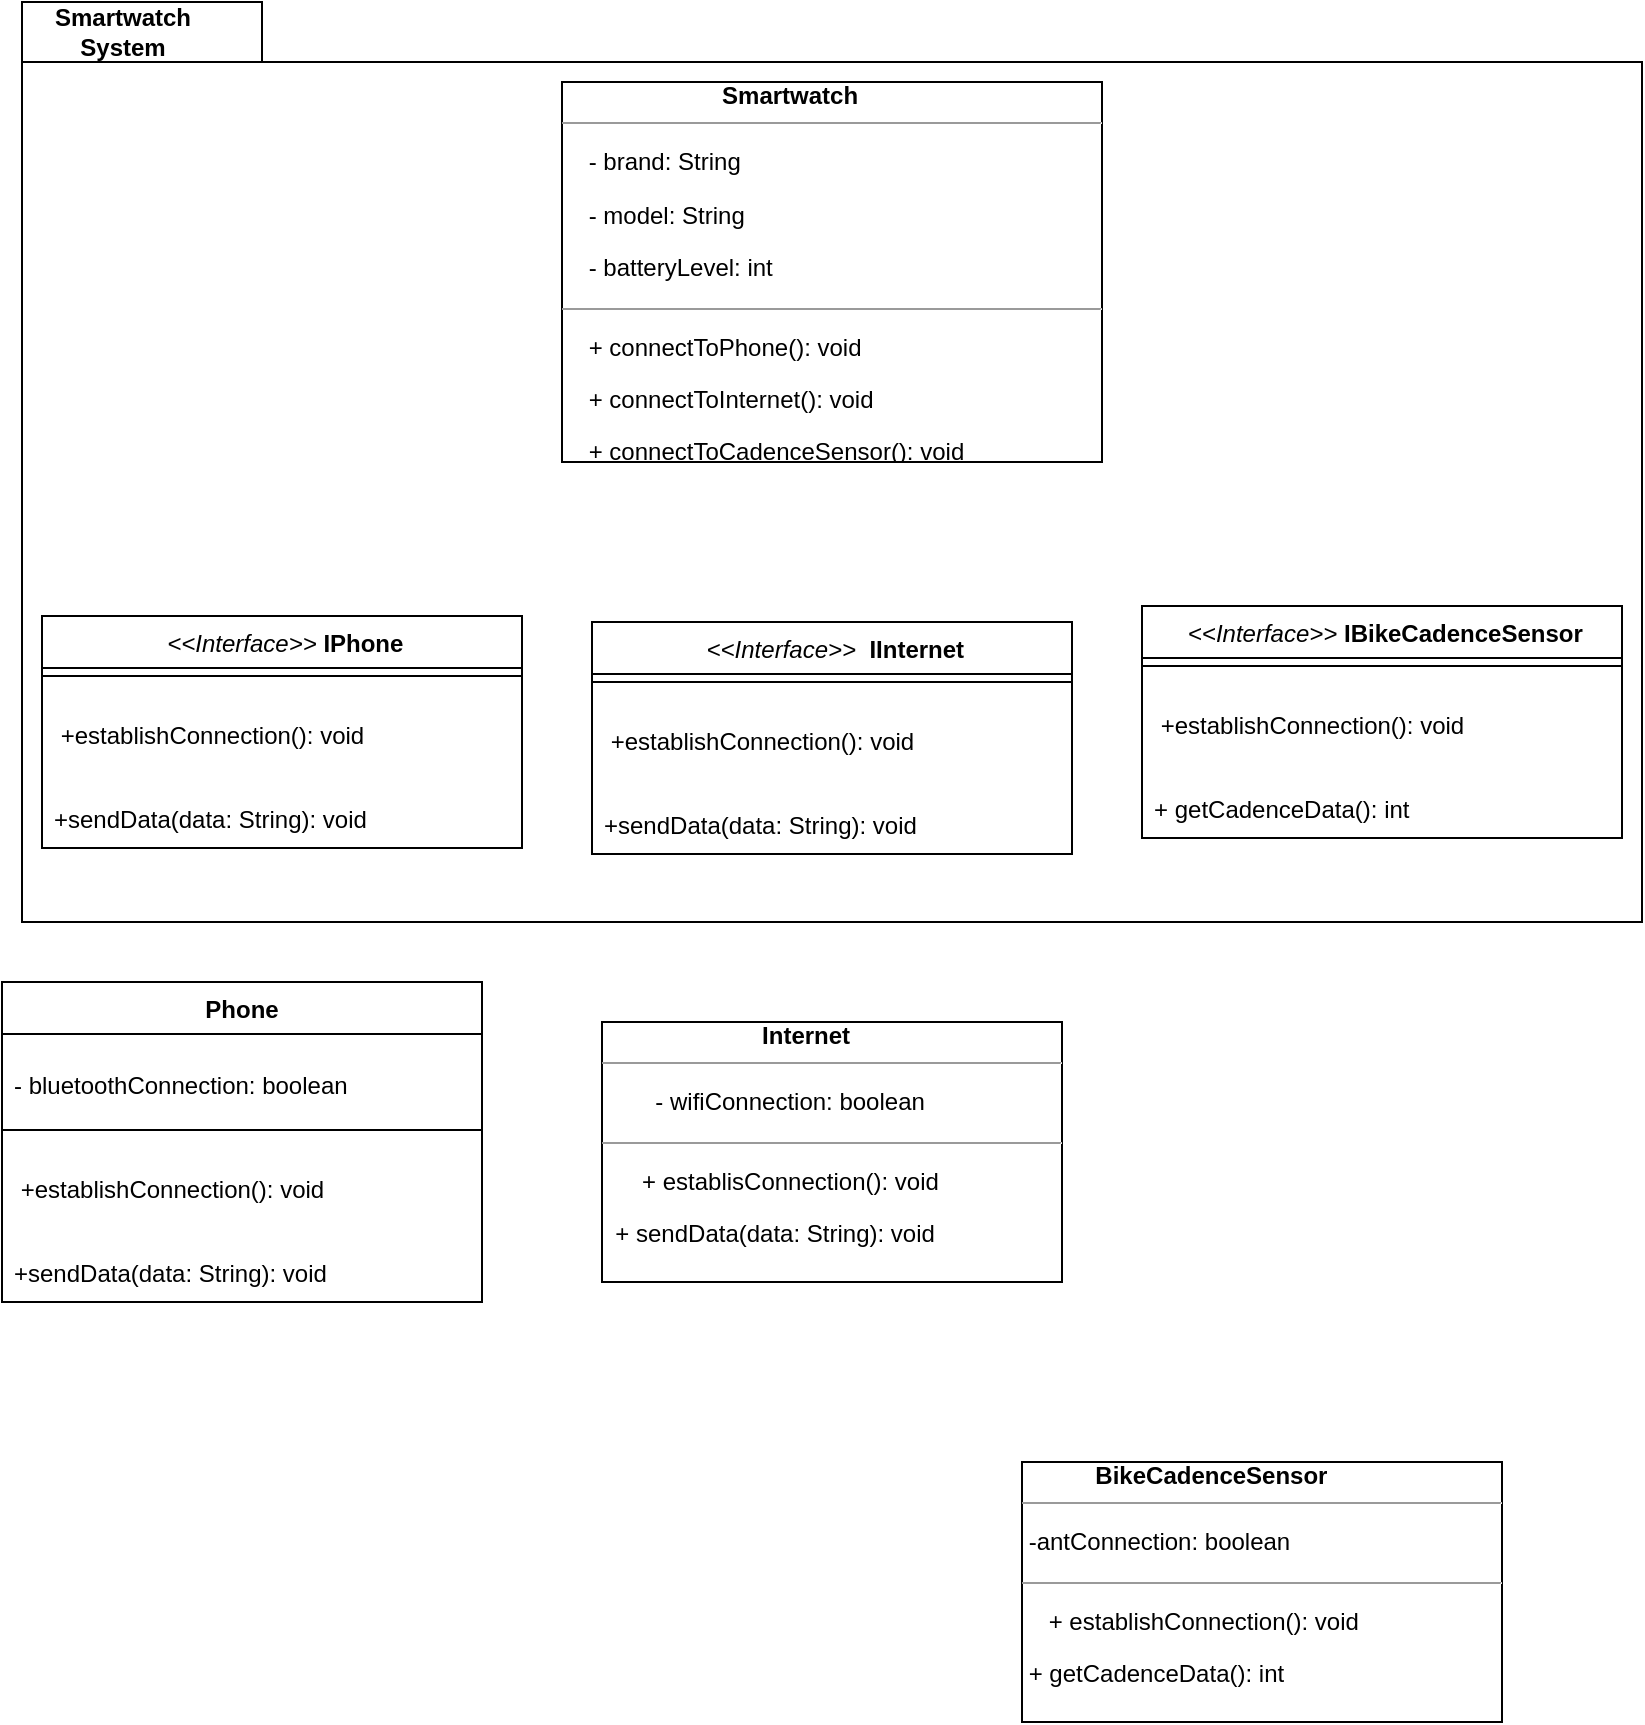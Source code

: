 <mxfile version="22.1.3" type="github">
  <diagram name="Page-1" id="DkKVMScl8lwrm83scWRC">
    <mxGraphModel dx="947" dy="1519" grid="1" gridSize="10" guides="1" tooltips="1" connect="1" arrows="1" fold="1" page="1" pageScale="1" pageWidth="850" pageHeight="1100" math="0" shadow="0">
      <root>
        <mxCell id="0" />
        <mxCell id="1" parent="0" />
        <mxCell id="_1HCicG4u0PcO_wvaeoa-1" value="" style="shape=folder;fontStyle=1;spacingTop=10;tabWidth=120;tabHeight=30;tabPosition=left;html=1;whiteSpace=wrap;" vertex="1" parent="1">
          <mxGeometry x="20" y="-1070" width="810" height="460" as="geometry" />
        </mxCell>
        <mxCell id="_1HCicG4u0PcO_wvaeoa-5" value="Smartwatch&lt;br/&gt;System" style="text;align=center;fontStyle=1;verticalAlign=middle;spacingLeft=3;spacingRight=3;strokeColor=none;rotatable=0;points=[[0,0.5],[1,0.5]];portConstraint=eastwest;html=1;" vertex="1" parent="1">
          <mxGeometry x="20" y="-1070" width="100" height="30" as="geometry" />
        </mxCell>
        <mxCell id="_1HCicG4u0PcO_wvaeoa-11" value="Phone" style="swimlane;fontStyle=1;align=center;verticalAlign=top;childLayout=stackLayout;horizontal=1;startSize=26;horizontalStack=0;resizeParent=1;resizeParentMax=0;resizeLast=0;collapsible=1;marginBottom=0;whiteSpace=wrap;html=1;" vertex="1" parent="1">
          <mxGeometry x="10" y="-580" width="240" height="160" as="geometry" />
        </mxCell>
        <mxCell id="_1HCicG4u0PcO_wvaeoa-12" value="&lt;p class=&quot;MsoNormal&quot;&gt;- bluetoothConnection: boolean&lt;/p&gt;" style="text;strokeColor=none;fillColor=none;align=left;verticalAlign=top;spacingLeft=4;spacingRight=4;overflow=hidden;rotatable=0;points=[[0,0.5],[1,0.5]];portConstraint=eastwest;whiteSpace=wrap;html=1;" vertex="1" parent="_1HCicG4u0PcO_wvaeoa-11">
          <mxGeometry y="26" width="240" height="44" as="geometry" />
        </mxCell>
        <mxCell id="_1HCicG4u0PcO_wvaeoa-13" value="" style="line;strokeWidth=1;fillColor=none;align=left;verticalAlign=middle;spacingTop=-1;spacingLeft=3;spacingRight=3;rotatable=0;labelPosition=right;points=[];portConstraint=eastwest;strokeColor=inherit;" vertex="1" parent="_1HCicG4u0PcO_wvaeoa-11">
          <mxGeometry y="70" width="240" height="8" as="geometry" />
        </mxCell>
        <mxCell id="_1HCicG4u0PcO_wvaeoa-16" value="&lt;p class=&quot;MsoNormal&quot;&gt;&amp;nbsp;+establishConnection(): void&lt;br&gt;&lt;/p&gt;" style="text;strokeColor=none;fillColor=none;align=left;verticalAlign=top;spacingLeft=4;spacingRight=4;overflow=hidden;rotatable=0;points=[[0,0.5],[1,0.5]];portConstraint=eastwest;whiteSpace=wrap;html=1;" vertex="1" parent="_1HCicG4u0PcO_wvaeoa-11">
          <mxGeometry y="78" width="240" height="42" as="geometry" />
        </mxCell>
        <mxCell id="_1HCicG4u0PcO_wvaeoa-14" value="&lt;p class=&quot;MsoNormal&quot;&gt;&lt;/p&gt;&lt;p class=&quot;MsoNormal&quot;&gt;&lt;span lang=&quot;en-KE&quot;&gt;+sendData(data: String): void&lt;/span&gt;&lt;/p&gt;" style="text;strokeColor=none;fillColor=none;align=left;verticalAlign=top;spacingLeft=4;spacingRight=4;overflow=hidden;rotatable=0;points=[[0,0.5],[1,0.5]];portConstraint=eastwest;whiteSpace=wrap;html=1;" vertex="1" parent="_1HCicG4u0PcO_wvaeoa-11">
          <mxGeometry y="120" width="240" height="40" as="geometry" />
        </mxCell>
        <mxCell id="_1HCicG4u0PcO_wvaeoa-15" value="&amp;nbsp; &amp;nbsp; &amp;nbsp; &amp;nbsp; &amp;nbsp; &amp;nbsp; &amp;nbsp; &amp;nbsp; &amp;nbsp; &amp;nbsp; &amp;nbsp; &amp;nbsp;&lt;b&gt; Smartwatch&lt;/b&gt;&amp;nbsp;&lt;br&gt;&lt;hr size=&quot;1&quot;&gt;&lt;p class=&quot;MsoNormal&quot;&gt;&amp;nbsp; &amp;nbsp; - brand: String&lt;/p&gt;&lt;p class=&quot;MsoNormal&quot;&gt;&lt;span lang=&quot;EN-US&quot;&gt;&amp;nbsp;&amp;nbsp;&amp;nbsp; - model: String&lt;/span&gt;&lt;/p&gt;&lt;p class=&quot;MsoNormal&quot;&gt;&lt;span lang=&quot;EN-US&quot;&gt;&amp;nbsp;&amp;nbsp;&amp;nbsp; - batteryLevel: int&lt;/span&gt;&lt;/p&gt;&lt;hr size=&quot;1&quot;&gt;&lt;p class=&quot;MsoNormal&quot;&gt;&amp;nbsp; &amp;nbsp; + connectToPhone(): void&lt;/p&gt;&lt;p class=&quot;MsoNormal&quot;&gt;&lt;span lang=&quot;EN-US&quot;&gt;&amp;nbsp;&amp;nbsp;&amp;nbsp; + connectToInternet(): void&lt;/span&gt;&lt;/p&gt;&lt;p class=&quot;MsoNormal&quot;&gt;&lt;span lang=&quot;EN-US&quot;&gt;&amp;nbsp;&amp;nbsp;&amp;nbsp; + connectToCadenceSensor(): void&lt;/span&gt;&lt;/p&gt;" style="verticalAlign=top;align=left;overflow=fill;fontSize=12;fontFamily=Helvetica;html=1;whiteSpace=wrap;" vertex="1" parent="1">
          <mxGeometry x="290" y="-1030" width="270" height="190" as="geometry" />
        </mxCell>
        <mxCell id="_1HCicG4u0PcO_wvaeoa-19" value="&amp;nbsp; &amp;nbsp; &amp;nbsp; &amp;nbsp; &amp;nbsp; &amp;nbsp; &amp;nbsp; &amp;nbsp; &amp;nbsp; &amp;nbsp; &amp;nbsp; &lt;b&gt;&amp;nbsp;&amp;nbsp;Internet&lt;/b&gt;&lt;br&gt;&lt;hr size=&quot;1&quot;&gt;&lt;p class=&quot;MsoNormal&quot;&gt;&amp;nbsp; &amp;nbsp; &amp;nbsp;&amp;nbsp;&amp;nbsp; &lt;span style=&quot;background-color: initial;&quot;&gt;- wifiConnection: boolean&lt;/span&gt;&lt;br&gt;&lt;/p&gt;&lt;p class=&quot;MsoNormal&quot;&gt;&lt;span lang=&quot;EN-US&quot;&gt;&lt;/span&gt;&lt;/p&gt;&lt;hr size=&quot;1&quot;&gt;&lt;p class=&quot;MsoNormal&quot;&gt;&amp;nbsp; &amp;nbsp;&amp;nbsp;&amp;nbsp; &lt;span style=&quot;background-color: initial;&quot;&gt;+ establisConnection(): void&lt;/span&gt;&lt;/p&gt;&lt;span style=&quot;background-color: initial;&quot;&gt;&amp;nbsp; + sendData(data: String): void&lt;/span&gt;" style="verticalAlign=top;align=left;overflow=fill;fontSize=12;fontFamily=Helvetica;html=1;whiteSpace=wrap;" vertex="1" parent="1">
          <mxGeometry x="310" y="-560" width="230" height="130" as="geometry" />
        </mxCell>
        <mxCell id="_1HCicG4u0PcO_wvaeoa-20" value="&amp;nbsp; &amp;nbsp; &amp;nbsp; &amp;nbsp; &amp;nbsp; &lt;b&gt;&amp;nbsp;BikeCadenceSensor&amp;nbsp;&lt;/b&gt;&lt;br&gt;&lt;hr size=&quot;1&quot;&gt;&lt;p class=&quot;MsoNormal&quot;&gt;&amp;nbsp;-antConnection: boolean&lt;br&gt;&lt;/p&gt;&lt;p class=&quot;MsoNormal&quot;&gt;&lt;span lang=&quot;EN-US&quot;&gt;&lt;/span&gt;&lt;/p&gt;&lt;p class=&quot;MsoNormal&quot;&gt;&lt;span lang=&quot;EN-US&quot;&gt;&lt;/span&gt;&lt;/p&gt;&lt;hr size=&quot;1&quot;&gt;&lt;p class=&quot;MsoNormal&quot;&gt;&amp;nbsp;&amp;nbsp;&amp;nbsp; &lt;span style=&quot;background-color: initial;&quot;&gt;+ establishConnection(): void&lt;/span&gt;&lt;/p&gt;&lt;p class=&quot;MsoNormal&quot;&gt;&lt;span lang=&quot;EN-US&quot;&gt;&amp;nbsp;+ getCadenceData(): int&lt;/span&gt;&lt;/p&gt;" style="verticalAlign=top;align=left;overflow=fill;fontSize=12;fontFamily=Helvetica;html=1;whiteSpace=wrap;" vertex="1" parent="1">
          <mxGeometry x="520" y="-340" width="240" height="130" as="geometry" />
        </mxCell>
        <mxCell id="_1HCicG4u0PcO_wvaeoa-22" value="&lt;i style=&quot;border-color: var(--border-color); font-weight: 400;&quot;&gt;&amp;nbsp;&amp;lt;&amp;lt;Interface&amp;gt;&amp;gt;&amp;nbsp;&lt;/i&gt;IPhone" style="swimlane;fontStyle=1;align=center;verticalAlign=top;childLayout=stackLayout;horizontal=1;startSize=26;horizontalStack=0;resizeParent=1;resizeParentMax=0;resizeLast=0;collapsible=1;marginBottom=0;whiteSpace=wrap;html=1;" vertex="1" parent="1">
          <mxGeometry x="30" y="-763" width="240" height="116" as="geometry" />
        </mxCell>
        <mxCell id="_1HCicG4u0PcO_wvaeoa-24" value="" style="line;strokeWidth=1;fillColor=none;align=left;verticalAlign=middle;spacingTop=-1;spacingLeft=3;spacingRight=3;rotatable=0;labelPosition=right;points=[];portConstraint=eastwest;strokeColor=inherit;" vertex="1" parent="_1HCicG4u0PcO_wvaeoa-22">
          <mxGeometry y="26" width="240" height="8" as="geometry" />
        </mxCell>
        <mxCell id="_1HCicG4u0PcO_wvaeoa-25" value="&lt;p class=&quot;MsoNormal&quot;&gt;&amp;nbsp;+establishConnection(): void&lt;br&gt;&lt;/p&gt;" style="text;strokeColor=none;fillColor=none;align=left;verticalAlign=top;spacingLeft=4;spacingRight=4;overflow=hidden;rotatable=0;points=[[0,0.5],[1,0.5]];portConstraint=eastwest;whiteSpace=wrap;html=1;" vertex="1" parent="_1HCicG4u0PcO_wvaeoa-22">
          <mxGeometry y="34" width="240" height="42" as="geometry" />
        </mxCell>
        <mxCell id="_1HCicG4u0PcO_wvaeoa-26" value="&lt;p class=&quot;MsoNormal&quot;&gt;&lt;/p&gt;&lt;p class=&quot;MsoNormal&quot;&gt;&lt;span lang=&quot;en-KE&quot;&gt;+sendData(data: String): void&lt;/span&gt;&lt;/p&gt;" style="text;strokeColor=none;fillColor=none;align=left;verticalAlign=top;spacingLeft=4;spacingRight=4;overflow=hidden;rotatable=0;points=[[0,0.5],[1,0.5]];portConstraint=eastwest;whiteSpace=wrap;html=1;" vertex="1" parent="_1HCicG4u0PcO_wvaeoa-22">
          <mxGeometry y="76" width="240" height="40" as="geometry" />
        </mxCell>
        <mxCell id="_1HCicG4u0PcO_wvaeoa-32" value="&lt;i style=&quot;border-color: var(--border-color); font-weight: 400;&quot;&gt;&amp;nbsp;&amp;lt;&amp;lt;Interface&amp;gt;&amp;gt;&amp;nbsp;&lt;/i&gt;&lt;b style=&quot;border-color: var(--border-color); text-align: left;&quot;&gt;IBikeCadenceSensor&lt;/b&gt;" style="swimlane;fontStyle=1;align=center;verticalAlign=top;childLayout=stackLayout;horizontal=1;startSize=26;horizontalStack=0;resizeParent=1;resizeParentMax=0;resizeLast=0;collapsible=1;marginBottom=0;whiteSpace=wrap;html=1;" vertex="1" parent="1">
          <mxGeometry x="580" y="-768" width="240" height="116" as="geometry" />
        </mxCell>
        <mxCell id="_1HCicG4u0PcO_wvaeoa-33" value="" style="line;strokeWidth=1;fillColor=none;align=left;verticalAlign=middle;spacingTop=-1;spacingLeft=3;spacingRight=3;rotatable=0;labelPosition=right;points=[];portConstraint=eastwest;strokeColor=inherit;" vertex="1" parent="_1HCicG4u0PcO_wvaeoa-32">
          <mxGeometry y="26" width="240" height="8" as="geometry" />
        </mxCell>
        <mxCell id="_1HCicG4u0PcO_wvaeoa-34" value="&lt;p class=&quot;MsoNormal&quot;&gt;&amp;nbsp;+establishConnection(): void&lt;br&gt;&lt;/p&gt;" style="text;strokeColor=none;fillColor=none;align=left;verticalAlign=top;spacingLeft=4;spacingRight=4;overflow=hidden;rotatable=0;points=[[0,0.5],[1,0.5]];portConstraint=eastwest;whiteSpace=wrap;html=1;" vertex="1" parent="_1HCicG4u0PcO_wvaeoa-32">
          <mxGeometry y="34" width="240" height="42" as="geometry" />
        </mxCell>
        <mxCell id="_1HCicG4u0PcO_wvaeoa-35" value="&lt;p class=&quot;MsoNormal&quot;&gt;&lt;/p&gt;&lt;p class=&quot;MsoNormal&quot;&gt;+ getCadenceData(): int&lt;br&gt;&lt;/p&gt;" style="text;strokeColor=none;fillColor=none;align=left;verticalAlign=top;spacingLeft=4;spacingRight=4;overflow=hidden;rotatable=0;points=[[0,0.5],[1,0.5]];portConstraint=eastwest;whiteSpace=wrap;html=1;" vertex="1" parent="_1HCicG4u0PcO_wvaeoa-32">
          <mxGeometry y="76" width="240" height="40" as="geometry" />
        </mxCell>
        <mxCell id="_1HCicG4u0PcO_wvaeoa-36" value="&lt;i style=&quot;border-color: var(--border-color); font-weight: 400;&quot;&gt;&amp;nbsp;&amp;lt;&amp;lt;Interface&amp;gt;&amp;gt;&amp;nbsp;&lt;/i&gt;&lt;b style=&quot;border-color: var(--border-color); text-align: left;&quot;&gt;&amp;nbsp;IInternet&lt;/b&gt;" style="swimlane;fontStyle=1;align=center;verticalAlign=top;childLayout=stackLayout;horizontal=1;startSize=26;horizontalStack=0;resizeParent=1;resizeParentMax=0;resizeLast=0;collapsible=1;marginBottom=0;whiteSpace=wrap;html=1;" vertex="1" parent="1">
          <mxGeometry x="305" y="-760" width="240" height="116" as="geometry" />
        </mxCell>
        <mxCell id="_1HCicG4u0PcO_wvaeoa-37" value="" style="line;strokeWidth=1;fillColor=none;align=left;verticalAlign=middle;spacingTop=-1;spacingLeft=3;spacingRight=3;rotatable=0;labelPosition=right;points=[];portConstraint=eastwest;strokeColor=inherit;" vertex="1" parent="_1HCicG4u0PcO_wvaeoa-36">
          <mxGeometry y="26" width="240" height="8" as="geometry" />
        </mxCell>
        <mxCell id="_1HCicG4u0PcO_wvaeoa-38" value="&lt;p class=&quot;MsoNormal&quot;&gt;&amp;nbsp;+establishConnection(): void&lt;br&gt;&lt;/p&gt;" style="text;strokeColor=none;fillColor=none;align=left;verticalAlign=top;spacingLeft=4;spacingRight=4;overflow=hidden;rotatable=0;points=[[0,0.5],[1,0.5]];portConstraint=eastwest;whiteSpace=wrap;html=1;" vertex="1" parent="_1HCicG4u0PcO_wvaeoa-36">
          <mxGeometry y="34" width="240" height="42" as="geometry" />
        </mxCell>
        <mxCell id="_1HCicG4u0PcO_wvaeoa-39" value="&lt;p class=&quot;MsoNormal&quot;&gt;&lt;/p&gt;&lt;p class=&quot;MsoNormal&quot;&gt;&lt;span lang=&quot;en-KE&quot;&gt;+sendData(data: String): void&lt;/span&gt;&lt;/p&gt;" style="text;strokeColor=none;fillColor=none;align=left;verticalAlign=top;spacingLeft=4;spacingRight=4;overflow=hidden;rotatable=0;points=[[0,0.5],[1,0.5]];portConstraint=eastwest;whiteSpace=wrap;html=1;" vertex="1" parent="_1HCicG4u0PcO_wvaeoa-36">
          <mxGeometry y="76" width="240" height="40" as="geometry" />
        </mxCell>
      </root>
    </mxGraphModel>
  </diagram>
</mxfile>
